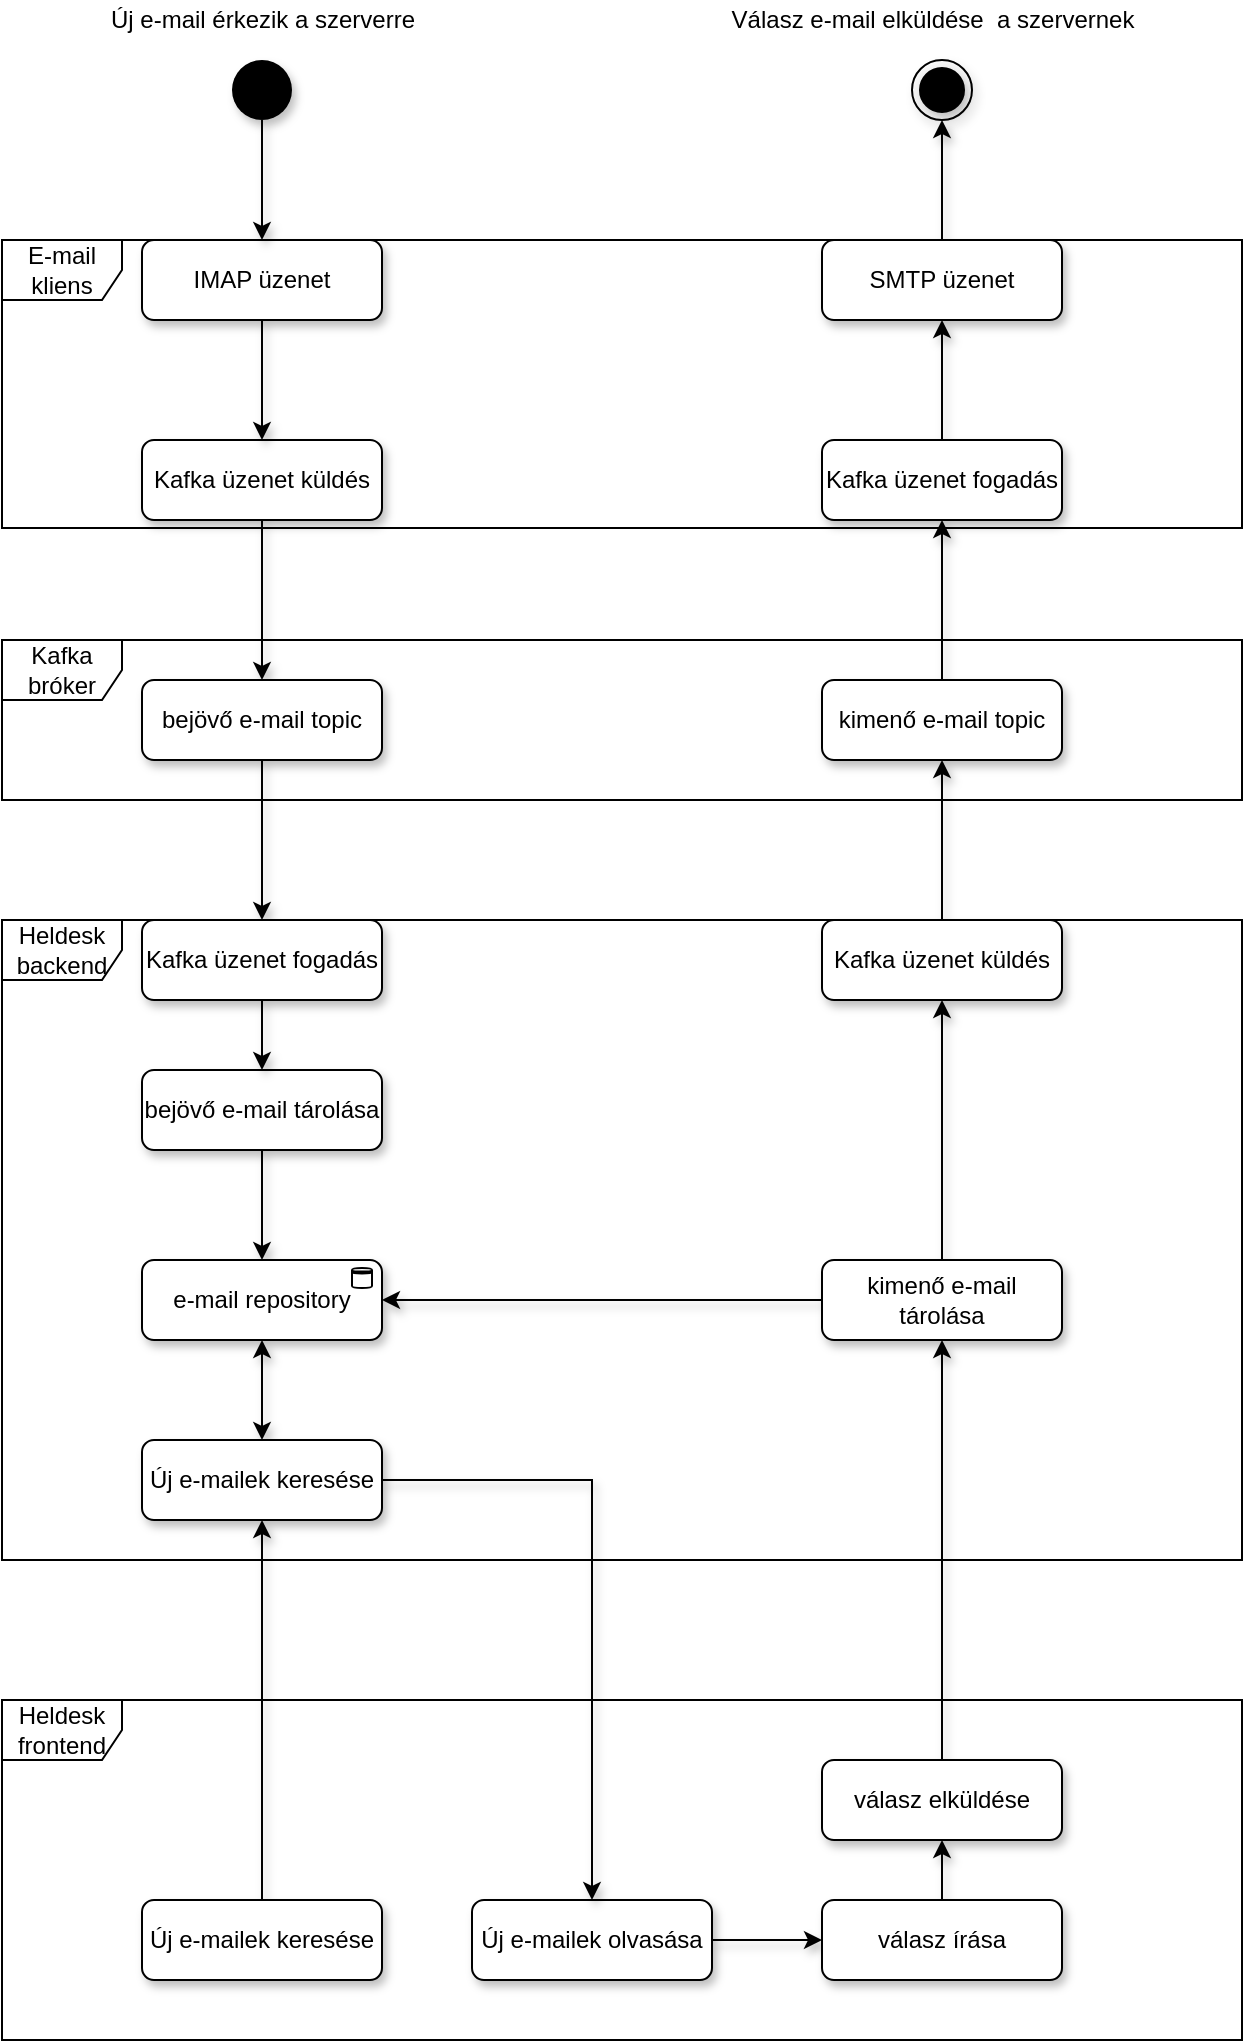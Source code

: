 <mxfile version="13.9.9" type="device"><diagram id="C5RBs43oDa-KdzZeNtuy" name="Page-1"><mxGraphModel dx="1102" dy="813" grid="1" gridSize="10" guides="1" tooltips="1" connect="1" arrows="1" fold="1" page="1" pageScale="1" pageWidth="827" pageHeight="1169" math="0" shadow="0"><root><mxCell id="WIyWlLk6GJQsqaUBKTNV-0"/><mxCell id="WIyWlLk6GJQsqaUBKTNV-1" parent="WIyWlLk6GJQsqaUBKTNV-0"/><mxCell id="sZqqSDcAe6U5XYvJAhK3-22" value="Heldesk backend" style="shape=umlFrame;whiteSpace=wrap;html=1;shadow=0;" parent="WIyWlLk6GJQsqaUBKTNV-1" vertex="1"><mxGeometry x="120" y="510" width="620" height="320" as="geometry"/></mxCell><mxCell id="sZqqSDcAe6U5XYvJAhK3-8" value="E-mail kliens" style="shape=umlFrame;whiteSpace=wrap;html=1;shadow=0;" parent="WIyWlLk6GJQsqaUBKTNV-1" vertex="1"><mxGeometry x="120" y="170" width="620" height="144" as="geometry"/></mxCell><mxCell id="sZqqSDcAe6U5XYvJAhK3-19" style="edgeStyle=orthogonalEdgeStyle;rounded=0;orthogonalLoop=1;jettySize=auto;html=1;shadow=1;" parent="WIyWlLk6GJQsqaUBKTNV-1" source="WIyWlLk6GJQsqaUBKTNV-3" target="sZqqSDcAe6U5XYvJAhK3-18" edge="1"><mxGeometry relative="1" as="geometry"/></mxCell><mxCell id="WIyWlLk6GJQsqaUBKTNV-3" value="Kafka üzenet küldés" style="rounded=1;whiteSpace=wrap;html=1;fontSize=12;glass=0;strokeWidth=1;shadow=1;" parent="WIyWlLk6GJQsqaUBKTNV-1" vertex="1"><mxGeometry x="190" y="270" width="120" height="40" as="geometry"/></mxCell><mxCell id="sZqqSDcAe6U5XYvJAhK3-1" style="edgeStyle=orthogonalEdgeStyle;rounded=0;orthogonalLoop=1;jettySize=auto;html=1;shadow=1;entryX=0.5;entryY=0;entryDx=0;entryDy=0;" parent="WIyWlLk6GJQsqaUBKTNV-1" source="sZqqSDcAe6U5XYvJAhK3-0" target="WIyWlLk6GJQsqaUBKTNV-3" edge="1"><mxGeometry relative="1" as="geometry"><mxPoint x="250" y="320" as="targetPoint"/></mxGeometry></mxCell><mxCell id="sZqqSDcAe6U5XYvJAhK3-0" value="IMAP üzenet" style="rounded=1;whiteSpace=wrap;html=1;fontSize=12;glass=0;strokeWidth=1;shadow=1;" parent="WIyWlLk6GJQsqaUBKTNV-1" vertex="1"><mxGeometry x="190" y="170" width="120" height="40" as="geometry"/></mxCell><mxCell id="sZqqSDcAe6U5XYvJAhK3-6" style="edgeStyle=orthogonalEdgeStyle;rounded=0;orthogonalLoop=1;jettySize=auto;html=1;entryX=0.5;entryY=0;entryDx=0;entryDy=0;shadow=1;" parent="WIyWlLk6GJQsqaUBKTNV-1" source="sZqqSDcAe6U5XYvJAhK3-5" target="sZqqSDcAe6U5XYvJAhK3-0" edge="1"><mxGeometry relative="1" as="geometry"/></mxCell><mxCell id="sZqqSDcAe6U5XYvJAhK3-11" style="edgeStyle=orthogonalEdgeStyle;rounded=0;orthogonalLoop=1;jettySize=auto;html=1;shadow=1;" parent="WIyWlLk6GJQsqaUBKTNV-1" source="sZqqSDcAe6U5XYvJAhK3-10" target="sZqqSDcAe6U5XYvJAhK3-9" edge="1"><mxGeometry relative="1" as="geometry"/></mxCell><mxCell id="sZqqSDcAe6U5XYvJAhK3-10" value="SMTP üzenet" style="rounded=1;whiteSpace=wrap;html=1;fontSize=12;glass=0;strokeWidth=1;shadow=1;" parent="WIyWlLk6GJQsqaUBKTNV-1" vertex="1"><mxGeometry x="530" y="170" width="120" height="40" as="geometry"/></mxCell><mxCell id="sZqqSDcAe6U5XYvJAhK3-13" style="edgeStyle=orthogonalEdgeStyle;rounded=0;orthogonalLoop=1;jettySize=auto;html=1;shadow=1;" parent="WIyWlLk6GJQsqaUBKTNV-1" source="sZqqSDcAe6U5XYvJAhK3-12" target="sZqqSDcAe6U5XYvJAhK3-10" edge="1"><mxGeometry relative="1" as="geometry"/></mxCell><mxCell id="sZqqSDcAe6U5XYvJAhK3-12" value="Kafka üzenet fogadás" style="rounded=1;whiteSpace=wrap;html=1;fontSize=12;glass=0;strokeWidth=1;shadow=1;" parent="WIyWlLk6GJQsqaUBKTNV-1" vertex="1"><mxGeometry x="530" y="270" width="120" height="40" as="geometry"/></mxCell><mxCell id="sZqqSDcAe6U5XYvJAhK3-15" value="" style="group" parent="WIyWlLk6GJQsqaUBKTNV-1" vertex="1" connectable="0"><mxGeometry x="165" y="50" width="170" height="60" as="geometry"/></mxCell><mxCell id="sZqqSDcAe6U5XYvJAhK3-5" value="" style="ellipse;fillColor=#000000;strokeColor=none;shadow=1;" parent="sZqqSDcAe6U5XYvJAhK3-15" vertex="1"><mxGeometry x="70" y="30" width="30" height="30" as="geometry"/></mxCell><mxCell id="sZqqSDcAe6U5XYvJAhK3-7" value="&lt;span&gt;Új e-mail érkezik a szerverre&lt;/span&gt;" style="text;html=1;align=center;verticalAlign=middle;resizable=0;points=[];autosize=1;" parent="sZqqSDcAe6U5XYvJAhK3-15" vertex="1"><mxGeometry width="170" height="20" as="geometry"/></mxCell><mxCell id="sZqqSDcAe6U5XYvJAhK3-16" value="" style="group" parent="WIyWlLk6GJQsqaUBKTNV-1" vertex="1" connectable="0"><mxGeometry x="475" y="50" width="220" height="60" as="geometry"/></mxCell><mxCell id="sZqqSDcAe6U5XYvJAhK3-9" value="" style="ellipse;html=1;shape=endState;fillColor=#000000;strokeColor=#000000;shadow=1;" parent="sZqqSDcAe6U5XYvJAhK3-16" vertex="1"><mxGeometry x="100" y="30" width="30" height="30" as="geometry"/></mxCell><mxCell id="sZqqSDcAe6U5XYvJAhK3-14" value="&lt;span&gt;Válasz e-mail elküldése&amp;nbsp; a szervernek&lt;/span&gt;" style="text;html=1;align=center;verticalAlign=middle;resizable=0;points=[];autosize=1;" parent="sZqqSDcAe6U5XYvJAhK3-16" vertex="1"><mxGeometry width="220" height="20" as="geometry"/></mxCell><mxCell id="sZqqSDcAe6U5XYvJAhK3-17" value="Kafka bróker" style="shape=umlFrame;whiteSpace=wrap;html=1;shadow=0;" parent="WIyWlLk6GJQsqaUBKTNV-1" vertex="1"><mxGeometry x="120" y="370" width="620" height="80" as="geometry"/></mxCell><mxCell id="sZqqSDcAe6U5XYvJAhK3-55" style="edgeStyle=orthogonalEdgeStyle;rounded=0;orthogonalLoop=1;jettySize=auto;html=1;entryX=0.5;entryY=0;entryDx=0;entryDy=0;shadow=1;startArrow=none;startFill=0;" parent="WIyWlLk6GJQsqaUBKTNV-1" source="sZqqSDcAe6U5XYvJAhK3-18" target="sZqqSDcAe6U5XYvJAhK3-54" edge="1"><mxGeometry relative="1" as="geometry"/></mxCell><mxCell id="sZqqSDcAe6U5XYvJAhK3-18" value="bejövő e-mail topic" style="rounded=1;whiteSpace=wrap;html=1;fontSize=12;glass=0;strokeWidth=1;shadow=1;" parent="WIyWlLk6GJQsqaUBKTNV-1" vertex="1"><mxGeometry x="190" y="390" width="120" height="40" as="geometry"/></mxCell><mxCell id="sZqqSDcAe6U5XYvJAhK3-21" style="edgeStyle=orthogonalEdgeStyle;rounded=0;orthogonalLoop=1;jettySize=auto;html=1;shadow=1;" parent="WIyWlLk6GJQsqaUBKTNV-1" source="sZqqSDcAe6U5XYvJAhK3-20" target="sZqqSDcAe6U5XYvJAhK3-12" edge="1"><mxGeometry relative="1" as="geometry"/></mxCell><mxCell id="sZqqSDcAe6U5XYvJAhK3-20" value="kimenő e-mail topic" style="rounded=1;whiteSpace=wrap;html=1;fontSize=12;glass=0;strokeWidth=1;shadow=1;" parent="WIyWlLk6GJQsqaUBKTNV-1" vertex="1"><mxGeometry x="530" y="390" width="120" height="40" as="geometry"/></mxCell><mxCell id="sZqqSDcAe6U5XYvJAhK3-59" style="edgeStyle=orthogonalEdgeStyle;rounded=0;orthogonalLoop=1;jettySize=auto;html=1;shadow=1;startArrow=none;startFill=0;" parent="WIyWlLk6GJQsqaUBKTNV-1" source="sZqqSDcAe6U5XYvJAhK3-23" target="sZqqSDcAe6U5XYvJAhK3-57" edge="1"><mxGeometry relative="1" as="geometry"/></mxCell><mxCell id="sZqqSDcAe6U5XYvJAhK3-23" value="bejövő e-mail tárolása" style="rounded=1;whiteSpace=wrap;html=1;fontSize=12;glass=0;strokeWidth=1;shadow=1;" parent="WIyWlLk6GJQsqaUBKTNV-1" vertex="1"><mxGeometry x="190" y="585" width="120" height="40" as="geometry"/></mxCell><mxCell id="sZqqSDcAe6U5XYvJAhK3-38" style="edgeStyle=orthogonalEdgeStyle;rounded=0;orthogonalLoop=1;jettySize=auto;html=1;shadow=1;" parent="WIyWlLk6GJQsqaUBKTNV-1" source="sZqqSDcAe6U5XYvJAhK3-24" target="sZqqSDcAe6U5XYvJAhK3-20" edge="1"><mxGeometry relative="1" as="geometry"/></mxCell><mxCell id="sZqqSDcAe6U5XYvJAhK3-24" value="Kafka üzenet küldés" style="rounded=1;whiteSpace=wrap;html=1;fontSize=12;glass=0;strokeWidth=1;shadow=1;" parent="WIyWlLk6GJQsqaUBKTNV-1" vertex="1"><mxGeometry x="530" y="510" width="120" height="40" as="geometry"/></mxCell><mxCell id="sZqqSDcAe6U5XYvJAhK3-25" value="Heldesk frontend" style="shape=umlFrame;whiteSpace=wrap;html=1;shadow=0;" parent="WIyWlLk6GJQsqaUBKTNV-1" vertex="1"><mxGeometry x="120" y="900" width="620" height="170" as="geometry"/></mxCell><mxCell id="sZqqSDcAe6U5XYvJAhK3-36" style="edgeStyle=orthogonalEdgeStyle;rounded=0;orthogonalLoop=1;jettySize=auto;html=1;shadow=1;" parent="WIyWlLk6GJQsqaUBKTNV-1" source="sZqqSDcAe6U5XYvJAhK3-26" target="sZqqSDcAe6U5XYvJAhK3-35" edge="1"><mxGeometry relative="1" as="geometry"/></mxCell><mxCell id="sZqqSDcAe6U5XYvJAhK3-26" value="Új e-mailek olvasása" style="rounded=1;whiteSpace=wrap;html=1;fontSize=12;glass=0;strokeWidth=1;shadow=1;" parent="WIyWlLk6GJQsqaUBKTNV-1" vertex="1"><mxGeometry x="355" y="1000" width="120" height="40" as="geometry"/></mxCell><mxCell id="sZqqSDcAe6U5XYvJAhK3-42" style="edgeStyle=orthogonalEdgeStyle;rounded=0;orthogonalLoop=1;jettySize=auto;html=1;shadow=1;" parent="WIyWlLk6GJQsqaUBKTNV-1" source="sZqqSDcAe6U5XYvJAhK3-27" target="sZqqSDcAe6U5XYvJAhK3-39" edge="1"><mxGeometry relative="1" as="geometry"/></mxCell><mxCell id="sZqqSDcAe6U5XYvJAhK3-27" value="válasz elküldése" style="rounded=1;whiteSpace=wrap;html=1;fontSize=12;glass=0;strokeWidth=1;shadow=1;" parent="WIyWlLk6GJQsqaUBKTNV-1" vertex="1"><mxGeometry x="530" y="930" width="120" height="40" as="geometry"/></mxCell><mxCell id="sZqqSDcAe6U5XYvJAhK3-37" style="edgeStyle=orthogonalEdgeStyle;rounded=0;orthogonalLoop=1;jettySize=auto;html=1;shadow=1;" parent="WIyWlLk6GJQsqaUBKTNV-1" source="sZqqSDcAe6U5XYvJAhK3-35" target="sZqqSDcAe6U5XYvJAhK3-27" edge="1"><mxGeometry relative="1" as="geometry"/></mxCell><mxCell id="sZqqSDcAe6U5XYvJAhK3-35" value="válasz írása" style="rounded=1;whiteSpace=wrap;html=1;fontSize=12;glass=0;strokeWidth=1;shadow=1;" parent="WIyWlLk6GJQsqaUBKTNV-1" vertex="1"><mxGeometry x="530" y="1000" width="120" height="40" as="geometry"/></mxCell><mxCell id="sZqqSDcAe6U5XYvJAhK3-41" style="edgeStyle=orthogonalEdgeStyle;rounded=0;orthogonalLoop=1;jettySize=auto;html=1;shadow=1;" parent="WIyWlLk6GJQsqaUBKTNV-1" source="sZqqSDcAe6U5XYvJAhK3-39" target="sZqqSDcAe6U5XYvJAhK3-24" edge="1"><mxGeometry relative="1" as="geometry"/></mxCell><mxCell id="sZqqSDcAe6U5XYvJAhK3-60" style="edgeStyle=orthogonalEdgeStyle;rounded=0;orthogonalLoop=1;jettySize=auto;html=1;shadow=1;startArrow=none;startFill=0;" parent="WIyWlLk6GJQsqaUBKTNV-1" source="sZqqSDcAe6U5XYvJAhK3-39" target="sZqqSDcAe6U5XYvJAhK3-57" edge="1"><mxGeometry relative="1" as="geometry"/></mxCell><mxCell id="sZqqSDcAe6U5XYvJAhK3-39" value="kimenő e-mail tárolása" style="rounded=1;whiteSpace=wrap;html=1;fontSize=12;glass=0;strokeWidth=1;shadow=1;" parent="WIyWlLk6GJQsqaUBKTNV-1" vertex="1"><mxGeometry x="530" y="680" width="120" height="40" as="geometry"/></mxCell><mxCell id="sZqqSDcAe6U5XYvJAhK3-53" style="edgeStyle=orthogonalEdgeStyle;rounded=0;orthogonalLoop=1;jettySize=auto;html=1;shadow=1;startArrow=none;startFill=0;" parent="WIyWlLk6GJQsqaUBKTNV-1" source="sZqqSDcAe6U5XYvJAhK3-43" target="sZqqSDcAe6U5XYvJAhK3-26" edge="1"><mxGeometry relative="1" as="geometry"/></mxCell><mxCell id="sZqqSDcAe6U5XYvJAhK3-61" style="edgeStyle=orthogonalEdgeStyle;rounded=0;orthogonalLoop=1;jettySize=auto;html=1;shadow=1;startArrow=classic;startFill=1;" parent="WIyWlLk6GJQsqaUBKTNV-1" source="sZqqSDcAe6U5XYvJAhK3-43" target="sZqqSDcAe6U5XYvJAhK3-57" edge="1"><mxGeometry relative="1" as="geometry"/></mxCell><mxCell id="sZqqSDcAe6U5XYvJAhK3-43" value="Új e-mailek keresése" style="rounded=1;whiteSpace=wrap;html=1;fontSize=12;glass=0;strokeWidth=1;shadow=1;" parent="WIyWlLk6GJQsqaUBKTNV-1" vertex="1"><mxGeometry x="190" y="770" width="120" height="40" as="geometry"/></mxCell><mxCell id="sZqqSDcAe6U5XYvJAhK3-48" style="edgeStyle=none;rounded=0;orthogonalLoop=1;jettySize=auto;html=1;shadow=1;" parent="WIyWlLk6GJQsqaUBKTNV-1" source="sZqqSDcAe6U5XYvJAhK3-47" target="sZqqSDcAe6U5XYvJAhK3-43" edge="1"><mxGeometry relative="1" as="geometry"/></mxCell><mxCell id="sZqqSDcAe6U5XYvJAhK3-47" value="Új e-mailek keresése" style="rounded=1;whiteSpace=wrap;html=1;fontSize=12;glass=0;strokeWidth=1;shadow=1;" parent="WIyWlLk6GJQsqaUBKTNV-1" vertex="1"><mxGeometry x="190" y="1000" width="120" height="40" as="geometry"/></mxCell><mxCell id="sZqqSDcAe6U5XYvJAhK3-56" style="edgeStyle=orthogonalEdgeStyle;rounded=0;orthogonalLoop=1;jettySize=auto;html=1;shadow=1;startArrow=none;startFill=0;" parent="WIyWlLk6GJQsqaUBKTNV-1" source="sZqqSDcAe6U5XYvJAhK3-54" target="sZqqSDcAe6U5XYvJAhK3-23" edge="1"><mxGeometry relative="1" as="geometry"/></mxCell><mxCell id="sZqqSDcAe6U5XYvJAhK3-54" value="Kafka üzenet fogadás" style="rounded=1;whiteSpace=wrap;html=1;fontSize=12;glass=0;strokeWidth=1;shadow=1;" parent="WIyWlLk6GJQsqaUBKTNV-1" vertex="1"><mxGeometry x="190" y="510" width="120" height="40" as="geometry"/></mxCell><mxCell id="D0g_fzAvYHrKGzPPnNwZ-2" value="" style="group" vertex="1" connectable="0" parent="WIyWlLk6GJQsqaUBKTNV-1"><mxGeometry x="190" y="680" width="120" height="40" as="geometry"/></mxCell><mxCell id="sZqqSDcAe6U5XYvJAhK3-57" value="e-mail repository" style="rounded=1;whiteSpace=wrap;html=1;fontSize=12;glass=0;strokeWidth=1;shadow=1;" parent="D0g_fzAvYHrKGzPPnNwZ-2" vertex="1"><mxGeometry width="120" height="40" as="geometry"/></mxCell><mxCell id="D0g_fzAvYHrKGzPPnNwZ-1" value="" style="shape=datastore;whiteSpace=wrap;html=1;" vertex="1" parent="D0g_fzAvYHrKGzPPnNwZ-2"><mxGeometry x="105" y="4" width="10" height="10" as="geometry"/></mxCell></root></mxGraphModel></diagram></mxfile>